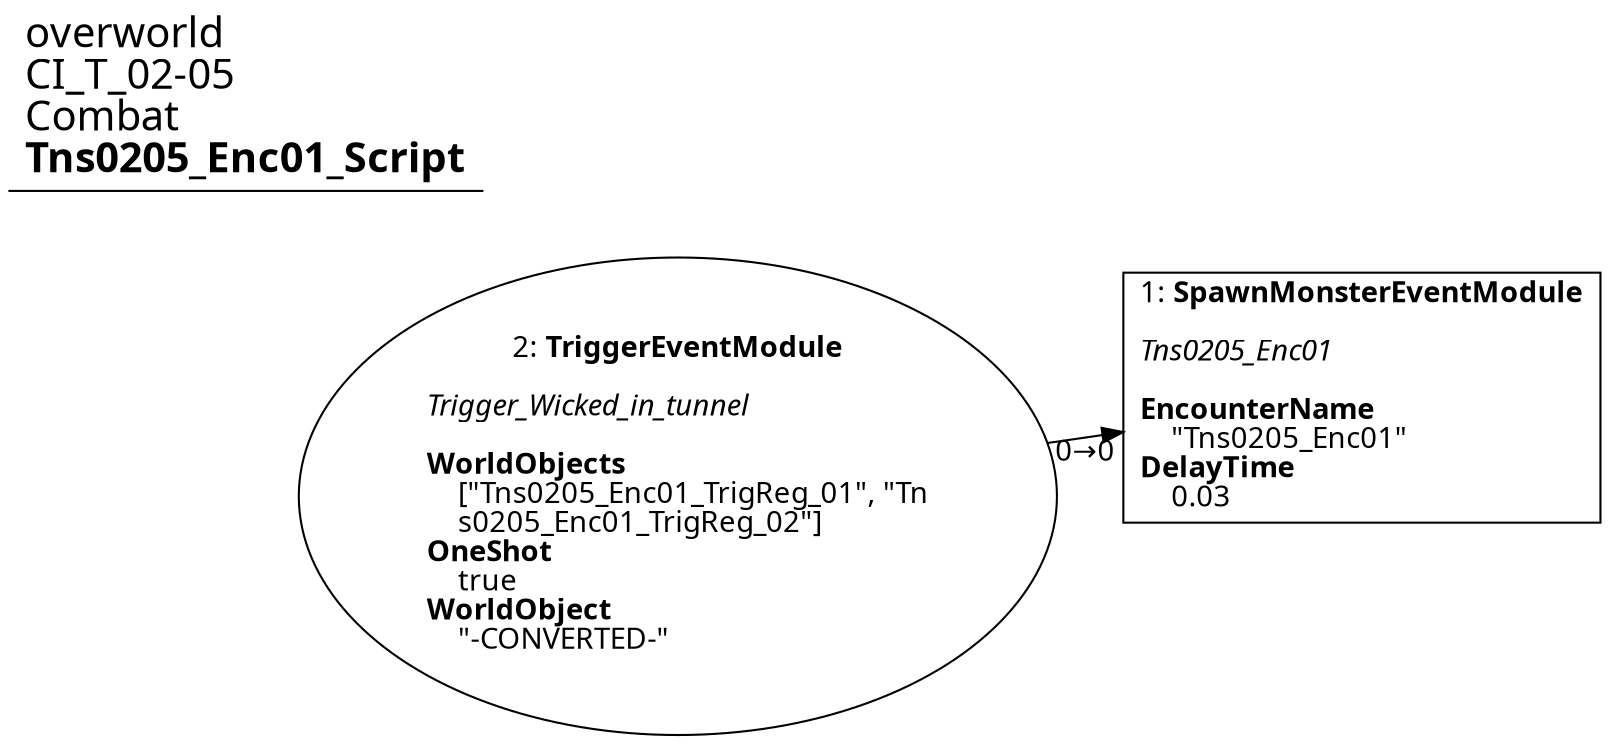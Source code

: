 digraph {
    layout = fdp;
    overlap = prism;
    sep = "+16";
    splines = spline;

    node [ shape = box ];

    graph [ fontname = "Segoe UI" ];
    node [ fontname = "Segoe UI" ];
    edge [ fontname = "Segoe UI" ];

    1 [ label = <1: <b>SpawnMonsterEventModule</b><br/><br/><i>Tns0205_Enc01<br align="left"/></i><br align="left"/><b>EncounterName</b><br align="left"/>    &quot;Tns0205_Enc01&quot;<br align="left"/><b>DelayTime</b><br align="left"/>    0.03<br align="left"/>> ];
    1 [ pos = "0.841,-0.15200001!" ];

    2 [ label = <2: <b>TriggerEventModule</b><br/><br/><i>Trigger_Wicked_in_tunnel<br align="left"/></i><br align="left"/><b>WorldObjects</b><br align="left"/>    [&quot;Tns0205_Enc01_TrigReg_01&quot;, &quot;Tn<br align="left"/>    s0205_Enc01_TrigReg_02&quot;]<br align="left"/><b>OneShot</b><br align="left"/>    true<br align="left"/><b>WorldObject</b><br align="left"/>    &quot;-CONVERTED-&quot;<br align="left"/>> ];
    2 [ shape = oval ]
    2 [ pos = "0.6,-0.124000005!" ];
    2 -> 1 [ label = "0→0" ];

    title [ pos = "0.59900004,-0.123!" ];
    title [ shape = underline ];
    title [ label = <<font point-size="20">overworld<br align="left"/>CI_T_02-05<br align="left"/>Combat<br align="left"/><b>Tns0205_Enc01_Script</b><br align="left"/></font>> ];
}
